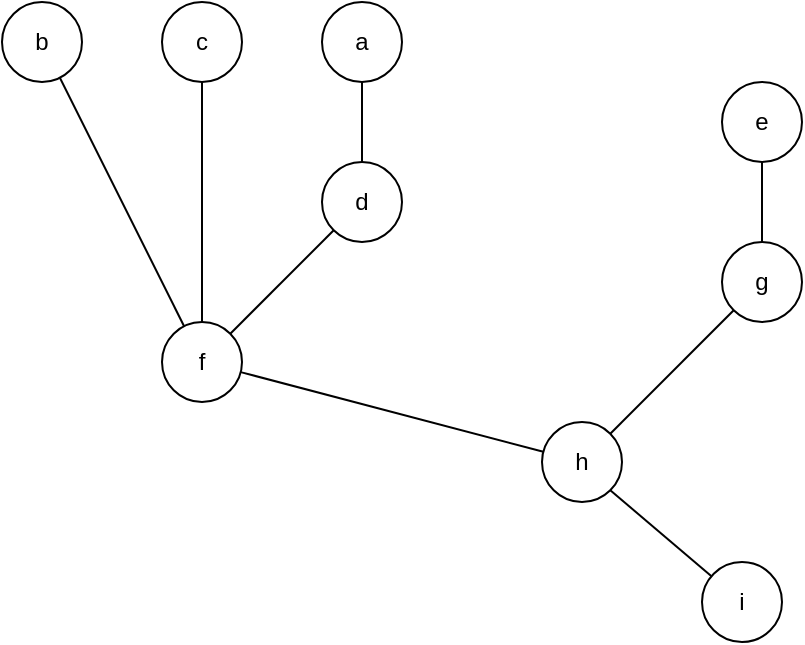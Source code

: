 <mxfile version="10.7.5" type="device"><diagram id="zm2FNbHHrcymlKZ6CsYT" name="exgraph"><mxGraphModel dx="1394" dy="819" grid="1" gridSize="10" guides="1" tooltips="1" connect="1" arrows="1" fold="1" page="1" pageScale="1" pageWidth="850" pageHeight="1100" math="0" shadow="0"><root><mxCell id="0"/><mxCell id="1" parent="0"/><mxCell id="7hc7rV6fOkiv2_soU14b-8" style="edgeStyle=none;rounded=0;orthogonalLoop=1;jettySize=auto;html=1;endArrow=none;endFill=0;" edge="1" parent="1" source="7hc7rV6fOkiv2_soU14b-1" target="7hc7rV6fOkiv2_soU14b-5"><mxGeometry relative="1" as="geometry"/></mxCell><mxCell id="7hc7rV6fOkiv2_soU14b-1" value="b" style="ellipse;whiteSpace=wrap;html=1;aspect=fixed;" vertex="1" parent="1"><mxGeometry x="40" y="160" width="40" height="40" as="geometry"/></mxCell><mxCell id="7hc7rV6fOkiv2_soU14b-9" style="edgeStyle=none;rounded=0;orthogonalLoop=1;jettySize=auto;html=1;endArrow=none;endFill=0;" edge="1" parent="1" source="7hc7rV6fOkiv2_soU14b-2" target="7hc7rV6fOkiv2_soU14b-5"><mxGeometry relative="1" as="geometry"/></mxCell><mxCell id="7hc7rV6fOkiv2_soU14b-2" value="c" style="ellipse;whiteSpace=wrap;html=1;aspect=fixed;" vertex="1" parent="1"><mxGeometry x="120" y="160" width="40" height="40" as="geometry"/></mxCell><mxCell id="7hc7rV6fOkiv2_soU14b-10" style="edgeStyle=none;rounded=0;orthogonalLoop=1;jettySize=auto;html=1;endArrow=none;endFill=0;" edge="1" parent="1" source="7hc7rV6fOkiv2_soU14b-3" target="7hc7rV6fOkiv2_soU14b-4"><mxGeometry relative="1" as="geometry"/></mxCell><mxCell id="7hc7rV6fOkiv2_soU14b-3" value="a" style="ellipse;whiteSpace=wrap;html=1;aspect=fixed;" vertex="1" parent="1"><mxGeometry x="200" y="160" width="40" height="40" as="geometry"/></mxCell><mxCell id="7hc7rV6fOkiv2_soU14b-11" style="edgeStyle=none;rounded=0;orthogonalLoop=1;jettySize=auto;html=1;endArrow=none;endFill=0;" edge="1" parent="1" source="7hc7rV6fOkiv2_soU14b-4" target="7hc7rV6fOkiv2_soU14b-5"><mxGeometry relative="1" as="geometry"/></mxCell><mxCell id="7hc7rV6fOkiv2_soU14b-4" value="d" style="ellipse;whiteSpace=wrap;html=1;aspect=fixed;" vertex="1" parent="1"><mxGeometry x="200" y="240" width="40" height="40" as="geometry"/></mxCell><mxCell id="7hc7rV6fOkiv2_soU14b-17" style="edgeStyle=none;rounded=0;orthogonalLoop=1;jettySize=auto;html=1;endArrow=none;endFill=0;" edge="1" parent="1" source="7hc7rV6fOkiv2_soU14b-5" target="7hc7rV6fOkiv2_soU14b-14"><mxGeometry relative="1" as="geometry"/></mxCell><mxCell id="7hc7rV6fOkiv2_soU14b-5" value="f" style="ellipse;whiteSpace=wrap;html=1;aspect=fixed;" vertex="1" parent="1"><mxGeometry x="120" y="320" width="40" height="40" as="geometry"/></mxCell><mxCell id="7hc7rV6fOkiv2_soU14b-20" style="edgeStyle=none;rounded=0;orthogonalLoop=1;jettySize=auto;html=1;endArrow=none;endFill=0;" edge="1" parent="1" source="7hc7rV6fOkiv2_soU14b-12" target="7hc7rV6fOkiv2_soU14b-13"><mxGeometry relative="1" as="geometry"/></mxCell><mxCell id="7hc7rV6fOkiv2_soU14b-12" value="e" style="ellipse;whiteSpace=wrap;html=1;aspect=fixed;" vertex="1" parent="1"><mxGeometry x="400" y="200" width="40" height="40" as="geometry"/></mxCell><mxCell id="7hc7rV6fOkiv2_soU14b-13" value="g" style="ellipse;whiteSpace=wrap;html=1;aspect=fixed;" vertex="1" parent="1"><mxGeometry x="400" y="280" width="40" height="40" as="geometry"/></mxCell><mxCell id="7hc7rV6fOkiv2_soU14b-18" style="edgeStyle=none;rounded=0;orthogonalLoop=1;jettySize=auto;html=1;endArrow=none;endFill=0;" edge="1" parent="1" source="7hc7rV6fOkiv2_soU14b-14" target="7hc7rV6fOkiv2_soU14b-13"><mxGeometry relative="1" as="geometry"/></mxCell><mxCell id="7hc7rV6fOkiv2_soU14b-14" value="h" style="ellipse;whiteSpace=wrap;html=1;aspect=fixed;" vertex="1" parent="1"><mxGeometry x="310" y="370" width="40" height="40" as="geometry"/></mxCell><mxCell id="7hc7rV6fOkiv2_soU14b-16" style="edgeStyle=none;rounded=0;orthogonalLoop=1;jettySize=auto;html=1;entryX=1;entryY=1;entryDx=0;entryDy=0;endArrow=none;endFill=0;" edge="1" parent="1" source="7hc7rV6fOkiv2_soU14b-15" target="7hc7rV6fOkiv2_soU14b-14"><mxGeometry relative="1" as="geometry"/></mxCell><mxCell id="7hc7rV6fOkiv2_soU14b-15" value="i" style="ellipse;whiteSpace=wrap;html=1;aspect=fixed;" vertex="1" parent="1"><mxGeometry x="390" y="440" width="40" height="40" as="geometry"/></mxCell></root></mxGraphModel></diagram></mxfile>